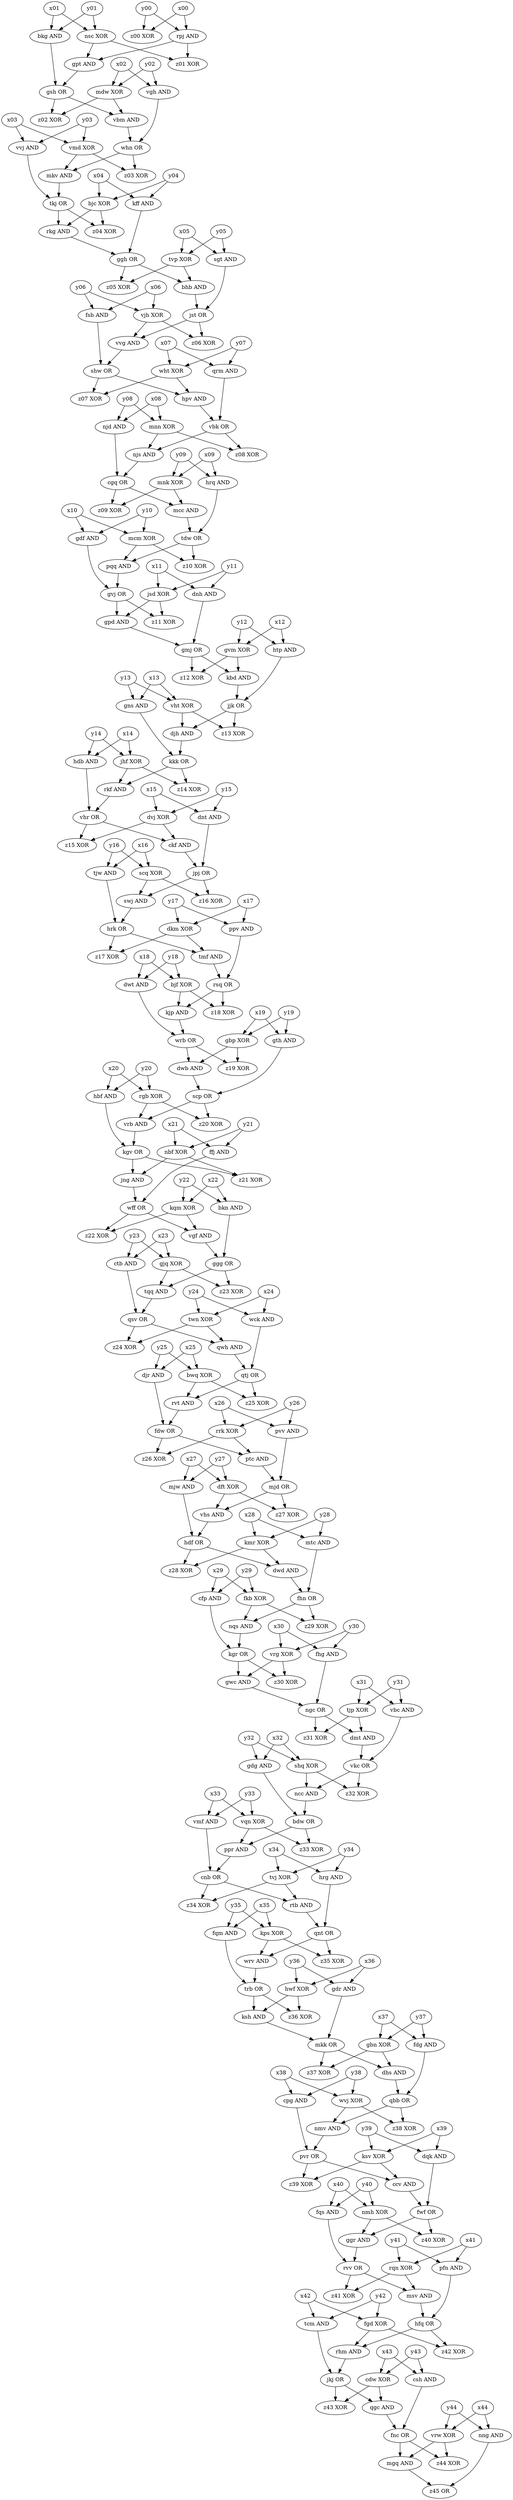 digraph {
tkj [label="tkj OR"]
kqm [label="kqm XOR"]
fdg [label="fdg AND"]
vgh [label="vgh AND"]
mcc [label="mcc AND"]
bwq [label="bwq XOR"]
whn [label="whn OR"]
jng [label="jng AND"]
ncc [label="ncc AND"]
dft [label="dft XOR"]
gvj [label="gvj OR"]
mnn [label="mnn XOR"]
fsb [label="fsb AND"]
rkg [label="rkg AND"]
ffj [label="ffj AND"]
gdr [label="gdr AND"]
jjk [label="jjk OR"]
ccv [label="ccv AND"]
pqq [label="pqq AND"]
cfp [label="cfp AND"]
z02 [label="z02 XOR"]
cdw [label="cdw XOR"]
mdw [label="mdw XOR"]
kkk [label="kkk OR"]
nmh [label="nmh XOR"]
z41 [label="z41 XOR"]
mgq [label="mgq AND"]
wff [label="wff OR"]
vkc [label="vkc OR"]
bhb [label="bhb AND"]
z15 [label="z15 XOR"]
kgr [label="kgr OR"]
wrv [label="wrv AND"]
dwt [label="dwt AND"]
dhs [label="dhs AND"]
z40 [label="z40 XOR"]
fkb [label="fkb XOR"]
nng [label="nng AND"]
z45 [label="z45 OR"]
mkk [label="mkk OR"]
vrg [label="vrg XOR"]
hfq [label="hfq OR"]
hpv [label="hpv AND"]
dnh [label="dnh AND"]
cnb [label="cnb OR"]
mcm [label="mcm XOR"]
z33 [label="z33 XOR"]
nmv [label="nmv AND"]
rvt [label="rvt AND"]
rsq [label="rsq OR"]
kps [label="kps XOR"]
hrg [label="hrg AND"]
z39 [label="z39 XOR"]
nqs [label="nqs AND"]
shq [label="shq XOR"]
z11 [label="z11 XOR"]
rqn [label="rqn XOR"]
qrm [label="qrm AND"]
z35 [label="z35 XOR"]
z31 [label="z31 XOR"]
z09 [label="z09 XOR"]
kgv [label="kgv OR"]
z20 [label="z20 XOR"]
kjp [label="kjp AND"]
z28 [label="z28 XOR"]
tmf [label="tmf AND"]
ggh [label="ggh OR"]
dnt [label="dnt AND"]
mnk [label="mnk XOR"]
pvv [label="pvv AND"]
gjq [label="gjq XOR"]
dwd [label="dwd AND"]
z43 [label="z43 XOR"]
z36 [label="z36 XOR"]
z12 [label="z12 XOR"]
htp [label="htp AND"]
vht [label="vht XOR"]
z25 [label="z25 XOR"]
gsh [label="gsh OR"]
qnt [label="qnt OR"]
hdf [label="hdf OR"]
z00 [label="z00 XOR"]
mjd [label="mjd OR"]
dqk [label="dqk AND"]
fqs [label="fqs AND"]
gdf [label="gdf AND"]
jhf [label="jhf XOR"]
tvp [label="tvp XOR"]
rpj [label="rpj AND"]
bdw [label="bdw OR"]
bjc [label="bjc XOR"]
z06 [label="z06 XOR"]
z03 [label="z03 XOR"]
tvj [label="tvj XOR"]
fwf [label="fwf OR"]
csh [label="csh AND"]
ppv [label="ppv AND"]
vbm [label="vbm AND"]
vrw [label="vrw XOR"]
fhg [label="fhg AND"]
wrb [label="wrb OR"]
gvm [label="gvm XOR"]
djh [label="djh AND"]
mtc [label="mtc AND"]
z24 [label="z24 XOR"]
tcm [label="tcm AND"]
jst [label="jst OR"]
qbb [label="qbb OR"]
trb [label="trb OR"]
wvj [label="wvj XOR"]
vhr [label="vhr OR"]
z23 [label="z23 XOR"]
z13 [label="z13 XOR"]
rhm [label="rhm AND"]
z42 [label="z42 XOR"]
z01 [label="z01 XOR"]
fnc [label="fnc OR"]
hrk [label="hrk OR"]
tqq [label="tqq AND"]
djr [label="djr AND"]
dmt [label="dmt AND"]
vbk [label="vbk OR"]
hwf [label="hwf XOR"]
vgf [label="vgf AND"]
wht [label="wht XOR"]
z37 [label="z37 XOR"]
sgt [label="sgt AND"]
z26 [label="z26 XOR"]
ckf [label="ckf AND"]
vvj [label="vvj AND"]
hbf [label="hbf AND"]
z30 [label="z30 XOR"]
qtj [label="qtj OR"]
dvj [label="dvj XOR"]
bjf [label="bjf XOR"]
hdb [label="hdb AND"]
rgb [label="rgb XOR"]
z14 [label="z14 XOR"]
z34 [label="z34 XOR"]
tdw [label="tdw OR"]
z38 [label="z38 XOR"]
fdw [label="fdw OR"]
ppr [label="ppr AND"]
gns [label="gns AND"]
rkf [label="rkf AND"]
ngc [label="ngc OR"]
mkv [label="mkv AND"]
z32 [label="z32 XOR"]
ctb [label="ctb AND"]
kmr [label="kmr XOR"]
gdg [label="gdg AND"]
gwc [label="gwc AND"]
gmj [label="gmj OR"]
swj [label="swj AND"]
ptc [label="ptc AND"]
scp [label="scp OR"]
z05 [label="z05 XOR"]
scq [label="scq XOR"]
vbc [label="vbc AND"]
gbn [label="gbn XOR"]
z17 [label="z17 XOR"]
qgc [label="qgc AND"]
vqn [label="vqn XOR"]
jkj [label="jkj OR"]
jsd [label="jsd XOR"]
z27 [label="z27 XOR"]
vvg [label="vvg AND"]
gpd [label="gpd AND"]
rvv [label="rvv OR"]
qsv [label="qsv OR"]
nsc [label="nsc XOR"]
fqm [label="fqm AND"]
ggr [label="ggr AND"]
z07 [label="z07 XOR"]
msv [label="msv AND"]
shw [label="shw OR"]
njs [label="njs AND"]
pfn [label="pfn AND"]
z08 [label="z08 XOR"]
z29 [label="z29 XOR"]
vmf [label="vmf AND"]
njd [label="njd AND"]
mjw [label="mjw AND"]
gth [label="gth AND"]
cgq [label="cgq OR"]
rrk [label="rrk XOR"]
vjh [label="vjh XOR"]
twn [label="twn XOR"]
z44 [label="z44 XOR"]
kff [label="kff AND"]
tjw [label="tjw AND"]
qwh [label="qwh AND"]
dkm [label="dkm XOR"]
ksv [label="ksv XOR"]
fgd [label="fgd XOR"]
tjp [label="tjp XOR"]
bkn [label="bkn AND"]
hrq [label="hrq AND"]
z16 [label="z16 XOR"]
z19 [label="z19 XOR"]
bkg [label="bkg AND"]
vmd [label="vmd XOR"]
cpg [label="cpg AND"]
z10 [label="z10 XOR"]
kbd [label="kbd AND"]
z18 [label="z18 XOR"]
gbp [label="gbp XOR"]
ksh [label="ksh AND"]
dwb [label="dwb AND"]
rtb [label="rtb AND"]
gpt [label="gpt AND"]
nbf [label="nbf XOR"]
z21 [label="z21 XOR"]
vrb [label="vrb AND"]
pvr [label="pvr OR"]
vhs [label="vhs AND"]
ggg [label="ggg OR"]
wck [label="wck AND"]
z04 [label="z04 XOR"]
fhn [label="fhn OR"]
jpj [label="jpj OR"]
z22 [label="z22 XOR"]
tqq->qsv
ctb->qsv
y29->fkb
x29->fkb
x13->vht
y13->vht
hbf->kgv
vrb->kgv
ngc->z31
tjp->z31
vht->djh
jjk->djh
x25->djr
y25->djr
rpj->gpt
nsc->gpt
kgr->gwc
vrg->gwc
x11->jsd
y11->jsd
vmd->z03
whn->z03
wht->hpv
shw->hpv
bjc->rkg
tkj->rkg
x12->gvm
y12->gvm
x00->z00
y00->z00
jpj->z16
scq->z16
x12->htp
y12->htp
x20->hbf
y20->hbf
fwf->ggr
nmh->ggr
x35->fqm
y35->fqm
scp->z20
rgb->z20
y27->dft
x27->dft
x08->mnn
y08->mnn
ksv->ccv
pvr->ccv
x03->vvj
y03->vvj
wvj->z38
qbb->z38
cnb->z34
tvj->z34
x27->mjw
y27->mjw
vhr->ckf
dvj->ckf
x23->gjq
y23->gjq
y37->fdg
x37->fdg
dft->z27
mjd->z27
vvj->tkj
mkv->tkj
jjk->z13
vht->z13
y18->dwt
x18->dwt
vgf->ggg
bkn->ggg
gvj->z11
jsd->z11
cpg->pvr
nmv->pvr
x15->dvj
y15->dvj
x44->nng
y44->nng
x33->vqn
y33->vqn
y43->csh
x43->csh
vjh->z06
jst->z06
jkj->qgc
cdw->qgc
x42->fgd
y42->fgd
kps->z35
qnt->z35
y38->cpg
x38->cpg
msv->hfq
pfn->hfq
kbd->jjk
htp->jjk
tdw->pqq
mcm->pqq
y19->gth
x19->gth
x22->bkn
y22->bkn
y40->fqs
x40->fqs
bjf->z18
rsq->z18
qgc->fnc
csh->fnc
pvv->mjd
ptc->mjd
hwf->z36
trb->z36
y39->dqk
x39->dqk
njs->cgq
njd->cgq
y36->hwf
x36->hwf
cfp->kgr
nqs->kgr
jpj->swj
scq->swj
hrk->tmf
dkm->tmf
y36->gdr
x36->gdr
y05->tvp
x05->tvp
dqk->fwf
ccv->fwf
bjf->kjp
rsq->kjp
rkg->ggh
kff->ggh
x03->vmd
y03->vmd
x44->vrw
y44->vrw
x30->vrg
y30->vrg
gdf->gvj
pqq->gvj
twn->qwh
qsv->qwh
qrm->vbk
hpv->vbk
mnn->z08
vbk->z08
ffj->wff
jng->wff
y17->ppv
x17->ppv
sgt->jst
bhb->jst
gwc->ngc
fhg->ngc
y02->mdw
x02->mdw
hfq->z42
fgd->z42
fhn->nqs
fkb->nqs
ksh->mkk
gdr->mkk
x26->rrk
y26->rrk
x28->mtc
y28->mtc
vbk->njs
mnn->njs
y39->ksv
x39->ksv
x21->nbf
y21->nbf
ppv->rsq
tmf->rsq
shw->z07
wht->z07
vqn->ppr
bdw->ppr
vkc->ncc
shq->ncc
y37->gbn
x37->gbn
y06->fsb
x06->fsb
x10->gdf
y10->gdf
dnt->jpj
ckf->jpj
y14->hdb
x14->hdb
ksv->z39
pvr->z39
x23->ctb
y23->ctb
vjh->vvg
jst->vvg
wrv->trb
fqm->trb
bwq->rvt
qtj->rvt
y05->sgt
x05->sgt
kmr->z28
hdf->z28
x34->tvj
y34->tvj
cnb->rtb
tvj->rtb
x09->mnk
y09->mnk
x04->kff
y04->kff
x35->kps
y35->kps
cgq->z09
mnk->z09
y42->tcm
x42->tcm
fhn->z29
fkb->z29
y24->wck
x24->wck
twn->z24
qsv->z24
dwd->fhn
mtc->fhn
rvv->z41
rqn->z41
y43->cdw
x43->cdw
djr->fdw
rvt->fdw
x07->qrm
y07->qrm
y41->rqn
x41->rqn
wrb->dwb
gbp->dwb
rhm->jkj
tcm->jkj
y09->hrq
x09->hrq
shq->z32
vkc->z32
y15->dnt
x15->dnt
gbp->z19
wrb->z19
y40->nmh
x40->nmh
qnt->wrv
kps->wrv
rrk->z26
fdw->z26
dft->vhs
mjd->vhs
ggh->z05
tvp->z05
y20->rgb
x20->rgb
y26->pvv
x26->pvv
wff->vgf
kqm->vgf
kjp->wrb
dwt->wrb
qwh->qtj
wck->qtj
dkm->z17
hrk->z17
fsb->shw
vvg->shw
ggr->rvv
fqs->rvv
x29->cfp
y29->cfp
qtj->z25
bwq->z25
y08->njd
x08->njd
fdw->ptc
rrk->ptc
hdb->vhr
rkf->vhr
mjw->hdf
vhs->hdf
bdw->z33
vqn->z33
ggh->bhb
tvp->bhb
y14->jhf
x14->jhf
scp->vrb
rgb->vrb
dwb->scp
gth->scp
y31->vbc
x31->vbc
fnc->z44
vrw->z44
x38->wvj
y38->wvj
mkk->dhs
gbn->dhs
y06->vjh
x06->vjh
rtb->qnt
hrg->qnt
hdf->dwd
kmr->dwd
whn->mkv
vmd->mkv
x32->gdg
y32->gdg
kgr->z30
vrg->z30
x33->vmf
y33->vmf
vmf->cnb
ppr->cnb
x28->kmr
y28->kmr
x02->vgh
y02->vgh
mcc->tdw
hrq->tdw
vbm->whn
vgh->whn
nmh->z40
fwf->z40
gjq->tqq
ggg->tqq
kgv->jng
nbf->jng
vhr->z15
dvj->z15
tjp->dmt
ngc->dmt
gns->kkk
djh->kkk
jkj->z43
cdw->z43
y19->gbp
x19->gbp
wvj->nmv
qbb->nmv
y21->ffj
x21->ffj
mkk->z37
gbn->z37
ncc->bdw
gdg->bdw
dnh->gmj
gpd->gmj
nbf->z21
kgv->z21
x18->bjf
y18->bjf
gpt->gsh
bkg->gsh
y07->wht
x07->wht
y01->nsc
x01->nsc
fnc->mgq
vrw->mgq
dmt->vkc
vbc->vkc
swj->hrk
tjw->hrk
y01->bkg
x01->bkg
hfq->rhm
fgd->rhm
y24->twn
x24->twn
x16->scq
y16->scq
y11->dnh
x11->dnh
mnk->mcc
cgq->mcc
y13->gns
x13->gns
jhf->z14
kkk->z14
gsh->z02
mdw->z02
fdg->qbb
dhs->qbb
mgq->z45
nng->z45
rvv->msv
rqn->msv
y16->tjw
x16->tjw
trb->ksh
hwf->ksh
x32->shq
y32->shq
rpj->z01
nsc->z01
mdw->vbm
gsh->vbm
x17->dkm
y17->dkm
ggg->z23
gjq->z23
gmj->kbd
gvm->kbd
kqm->z22
wff->z22
y22->kqm
x22->kqm
kkk->rkf
jhf->rkf
bjc->z04
tkj->z04
gvm->z12
gmj->z12
y30->fhg
x30->fhg
x25->bwq
y25->bwq
y04->bjc
x04->bjc
x31->tjp
y31->tjp
x41->pfn
y41->pfn
y10->mcm
x10->mcm
y00->rpj
x00->rpj
y34->hrg
x34->hrg
gvj->gpd
jsd->gpd
mcm->z10
tdw->z10
}
